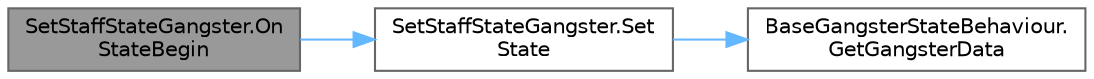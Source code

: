 digraph "SetStaffStateGangster.OnStateBegin"
{
 // LATEX_PDF_SIZE
  bgcolor="transparent";
  edge [fontname=Helvetica,fontsize=10,labelfontname=Helvetica,labelfontsize=10];
  node [fontname=Helvetica,fontsize=10,shape=box,height=0.2,width=0.4];
  rankdir="LR";
  Node1 [id="Node000001",label="SetStaffStateGangster.On\lStateBegin",height=0.2,width=0.4,color="gray40", fillcolor="grey60", style="filled", fontcolor="black",tooltip=" "];
  Node1 -> Node2 [id="edge1_Node000001_Node000002",color="steelblue1",style="solid",tooltip=" "];
  Node2 [id="Node000002",label="SetStaffStateGangster.Set\lState",height=0.2,width=0.4,color="grey40", fillcolor="white", style="filled",URL="$class_set_staff_state_gangster.html#ad2415bc1f3c304fa139226daf38276d0",tooltip=" "];
  Node2 -> Node3 [id="edge2_Node000002_Node000003",color="steelblue1",style="solid",tooltip=" "];
  Node3 [id="Node000003",label="BaseGangsterStateBehaviour.\lGetGangsterData",height=0.2,width=0.4,color="grey40", fillcolor="white", style="filled",URL="$class_base_gangster_state_behaviour.html#a63287c9cd3b04561acd9b74689d9ac94",tooltip="客情報が存在するかのチェック"];
}
